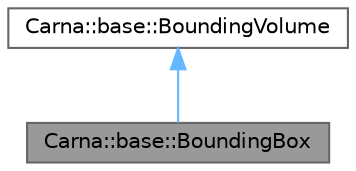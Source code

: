 digraph "Carna::base::BoundingBox"
{
 // LATEX_PDF_SIZE
  bgcolor="transparent";
  edge [fontname=Helvetica,fontsize=10,labelfontname=Helvetica,labelfontsize=10];
  node [fontname=Helvetica,fontsize=10,shape=box,height=0.2,width=0.4];
  Node1 [id="Node000001",label="Carna::base::BoundingBox",height=0.2,width=0.4,color="gray40", fillcolor="grey60", style="filled", fontcolor="black",tooltip="Defines a Geometry minimal boundary box."];
  Node2 -> Node1 [id="edge1_Node000001_Node000002",dir="back",color="steelblue1",style="solid",tooltip=" "];
  Node2 [id="Node000002",label="Carna::base::BoundingVolume",height=0.2,width=0.4,color="gray40", fillcolor="white", style="filled",URL="$classCarna_1_1base_1_1BoundingVolume.html",tooltip="Represents a Geometry minimal boundary volume of simple geometric shape. The volume is centered withi..."];
}
